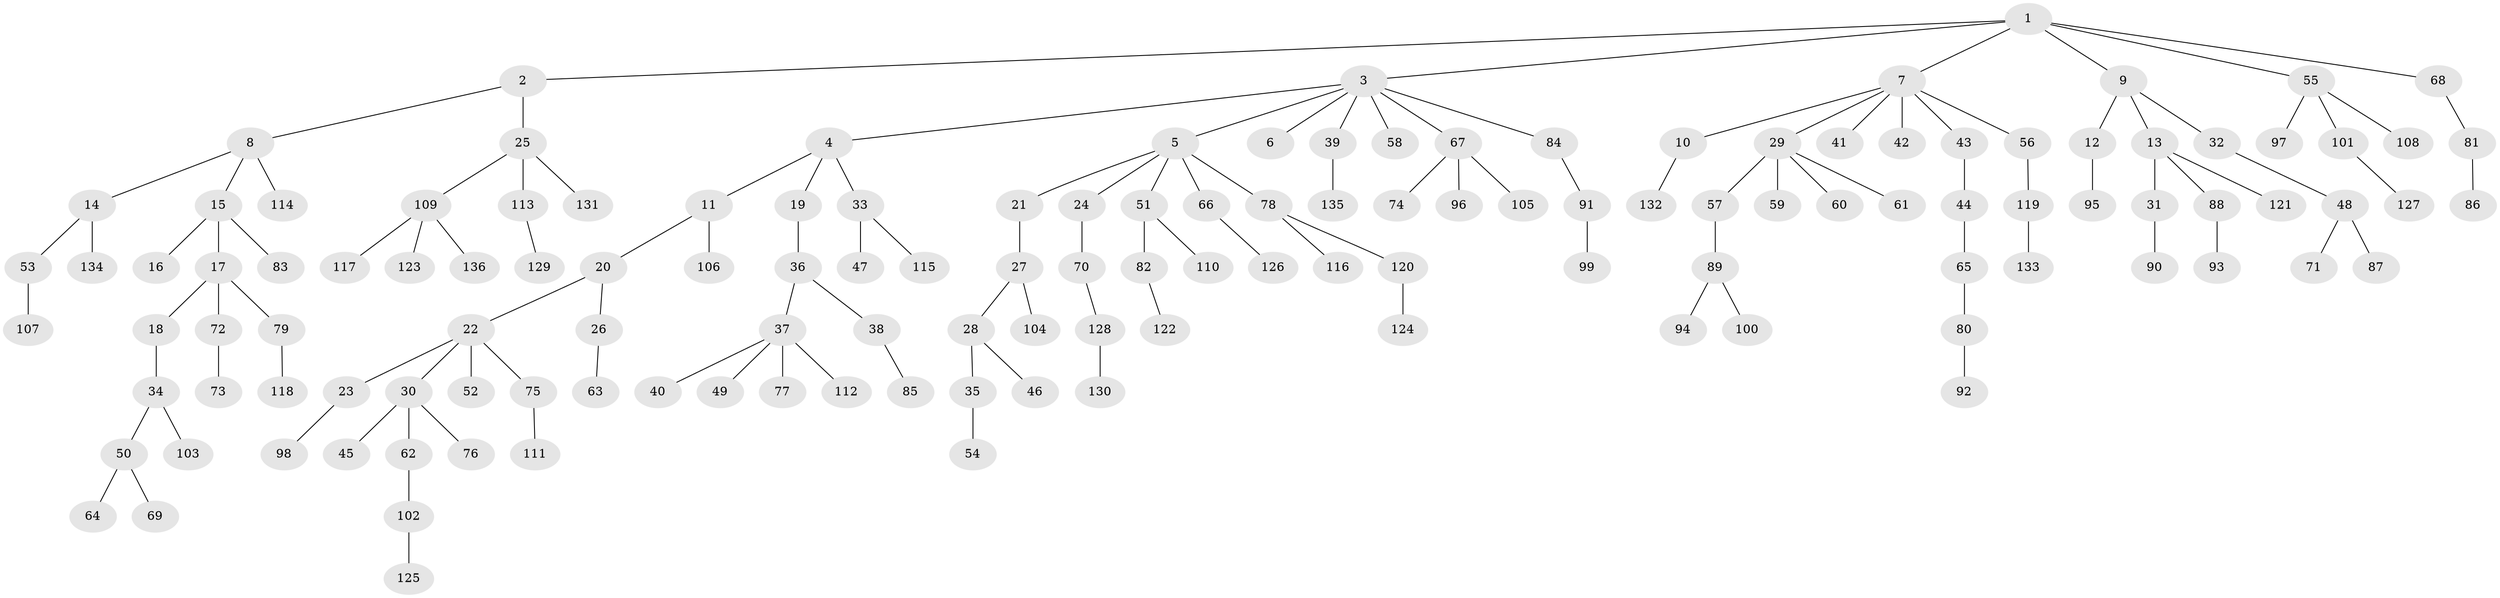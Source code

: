 // coarse degree distribution, {6: 0.03333333333333333, 3: 0.1, 7: 0.011111111111111112, 5: 0.011111111111111112, 10: 0.011111111111111112, 4: 0.05555555555555555, 1: 0.5444444444444444, 2: 0.23333333333333334}
// Generated by graph-tools (version 1.1) at 2025/52/02/27/25 19:52:10]
// undirected, 136 vertices, 135 edges
graph export_dot {
graph [start="1"]
  node [color=gray90,style=filled];
  1;
  2;
  3;
  4;
  5;
  6;
  7;
  8;
  9;
  10;
  11;
  12;
  13;
  14;
  15;
  16;
  17;
  18;
  19;
  20;
  21;
  22;
  23;
  24;
  25;
  26;
  27;
  28;
  29;
  30;
  31;
  32;
  33;
  34;
  35;
  36;
  37;
  38;
  39;
  40;
  41;
  42;
  43;
  44;
  45;
  46;
  47;
  48;
  49;
  50;
  51;
  52;
  53;
  54;
  55;
  56;
  57;
  58;
  59;
  60;
  61;
  62;
  63;
  64;
  65;
  66;
  67;
  68;
  69;
  70;
  71;
  72;
  73;
  74;
  75;
  76;
  77;
  78;
  79;
  80;
  81;
  82;
  83;
  84;
  85;
  86;
  87;
  88;
  89;
  90;
  91;
  92;
  93;
  94;
  95;
  96;
  97;
  98;
  99;
  100;
  101;
  102;
  103;
  104;
  105;
  106;
  107;
  108;
  109;
  110;
  111;
  112;
  113;
  114;
  115;
  116;
  117;
  118;
  119;
  120;
  121;
  122;
  123;
  124;
  125;
  126;
  127;
  128;
  129;
  130;
  131;
  132;
  133;
  134;
  135;
  136;
  1 -- 2;
  1 -- 3;
  1 -- 7;
  1 -- 9;
  1 -- 55;
  1 -- 68;
  2 -- 8;
  2 -- 25;
  3 -- 4;
  3 -- 5;
  3 -- 6;
  3 -- 39;
  3 -- 58;
  3 -- 67;
  3 -- 84;
  4 -- 11;
  4 -- 19;
  4 -- 33;
  5 -- 21;
  5 -- 24;
  5 -- 51;
  5 -- 66;
  5 -- 78;
  7 -- 10;
  7 -- 29;
  7 -- 41;
  7 -- 42;
  7 -- 43;
  7 -- 56;
  8 -- 14;
  8 -- 15;
  8 -- 114;
  9 -- 12;
  9 -- 13;
  9 -- 32;
  10 -- 132;
  11 -- 20;
  11 -- 106;
  12 -- 95;
  13 -- 31;
  13 -- 88;
  13 -- 121;
  14 -- 53;
  14 -- 134;
  15 -- 16;
  15 -- 17;
  15 -- 83;
  17 -- 18;
  17 -- 72;
  17 -- 79;
  18 -- 34;
  19 -- 36;
  20 -- 22;
  20 -- 26;
  21 -- 27;
  22 -- 23;
  22 -- 30;
  22 -- 52;
  22 -- 75;
  23 -- 98;
  24 -- 70;
  25 -- 109;
  25 -- 113;
  25 -- 131;
  26 -- 63;
  27 -- 28;
  27 -- 104;
  28 -- 35;
  28 -- 46;
  29 -- 57;
  29 -- 59;
  29 -- 60;
  29 -- 61;
  30 -- 45;
  30 -- 62;
  30 -- 76;
  31 -- 90;
  32 -- 48;
  33 -- 47;
  33 -- 115;
  34 -- 50;
  34 -- 103;
  35 -- 54;
  36 -- 37;
  36 -- 38;
  37 -- 40;
  37 -- 49;
  37 -- 77;
  37 -- 112;
  38 -- 85;
  39 -- 135;
  43 -- 44;
  44 -- 65;
  48 -- 71;
  48 -- 87;
  50 -- 64;
  50 -- 69;
  51 -- 82;
  51 -- 110;
  53 -- 107;
  55 -- 97;
  55 -- 101;
  55 -- 108;
  56 -- 119;
  57 -- 89;
  62 -- 102;
  65 -- 80;
  66 -- 126;
  67 -- 74;
  67 -- 96;
  67 -- 105;
  68 -- 81;
  70 -- 128;
  72 -- 73;
  75 -- 111;
  78 -- 116;
  78 -- 120;
  79 -- 118;
  80 -- 92;
  81 -- 86;
  82 -- 122;
  84 -- 91;
  88 -- 93;
  89 -- 94;
  89 -- 100;
  91 -- 99;
  101 -- 127;
  102 -- 125;
  109 -- 117;
  109 -- 123;
  109 -- 136;
  113 -- 129;
  119 -- 133;
  120 -- 124;
  128 -- 130;
}
